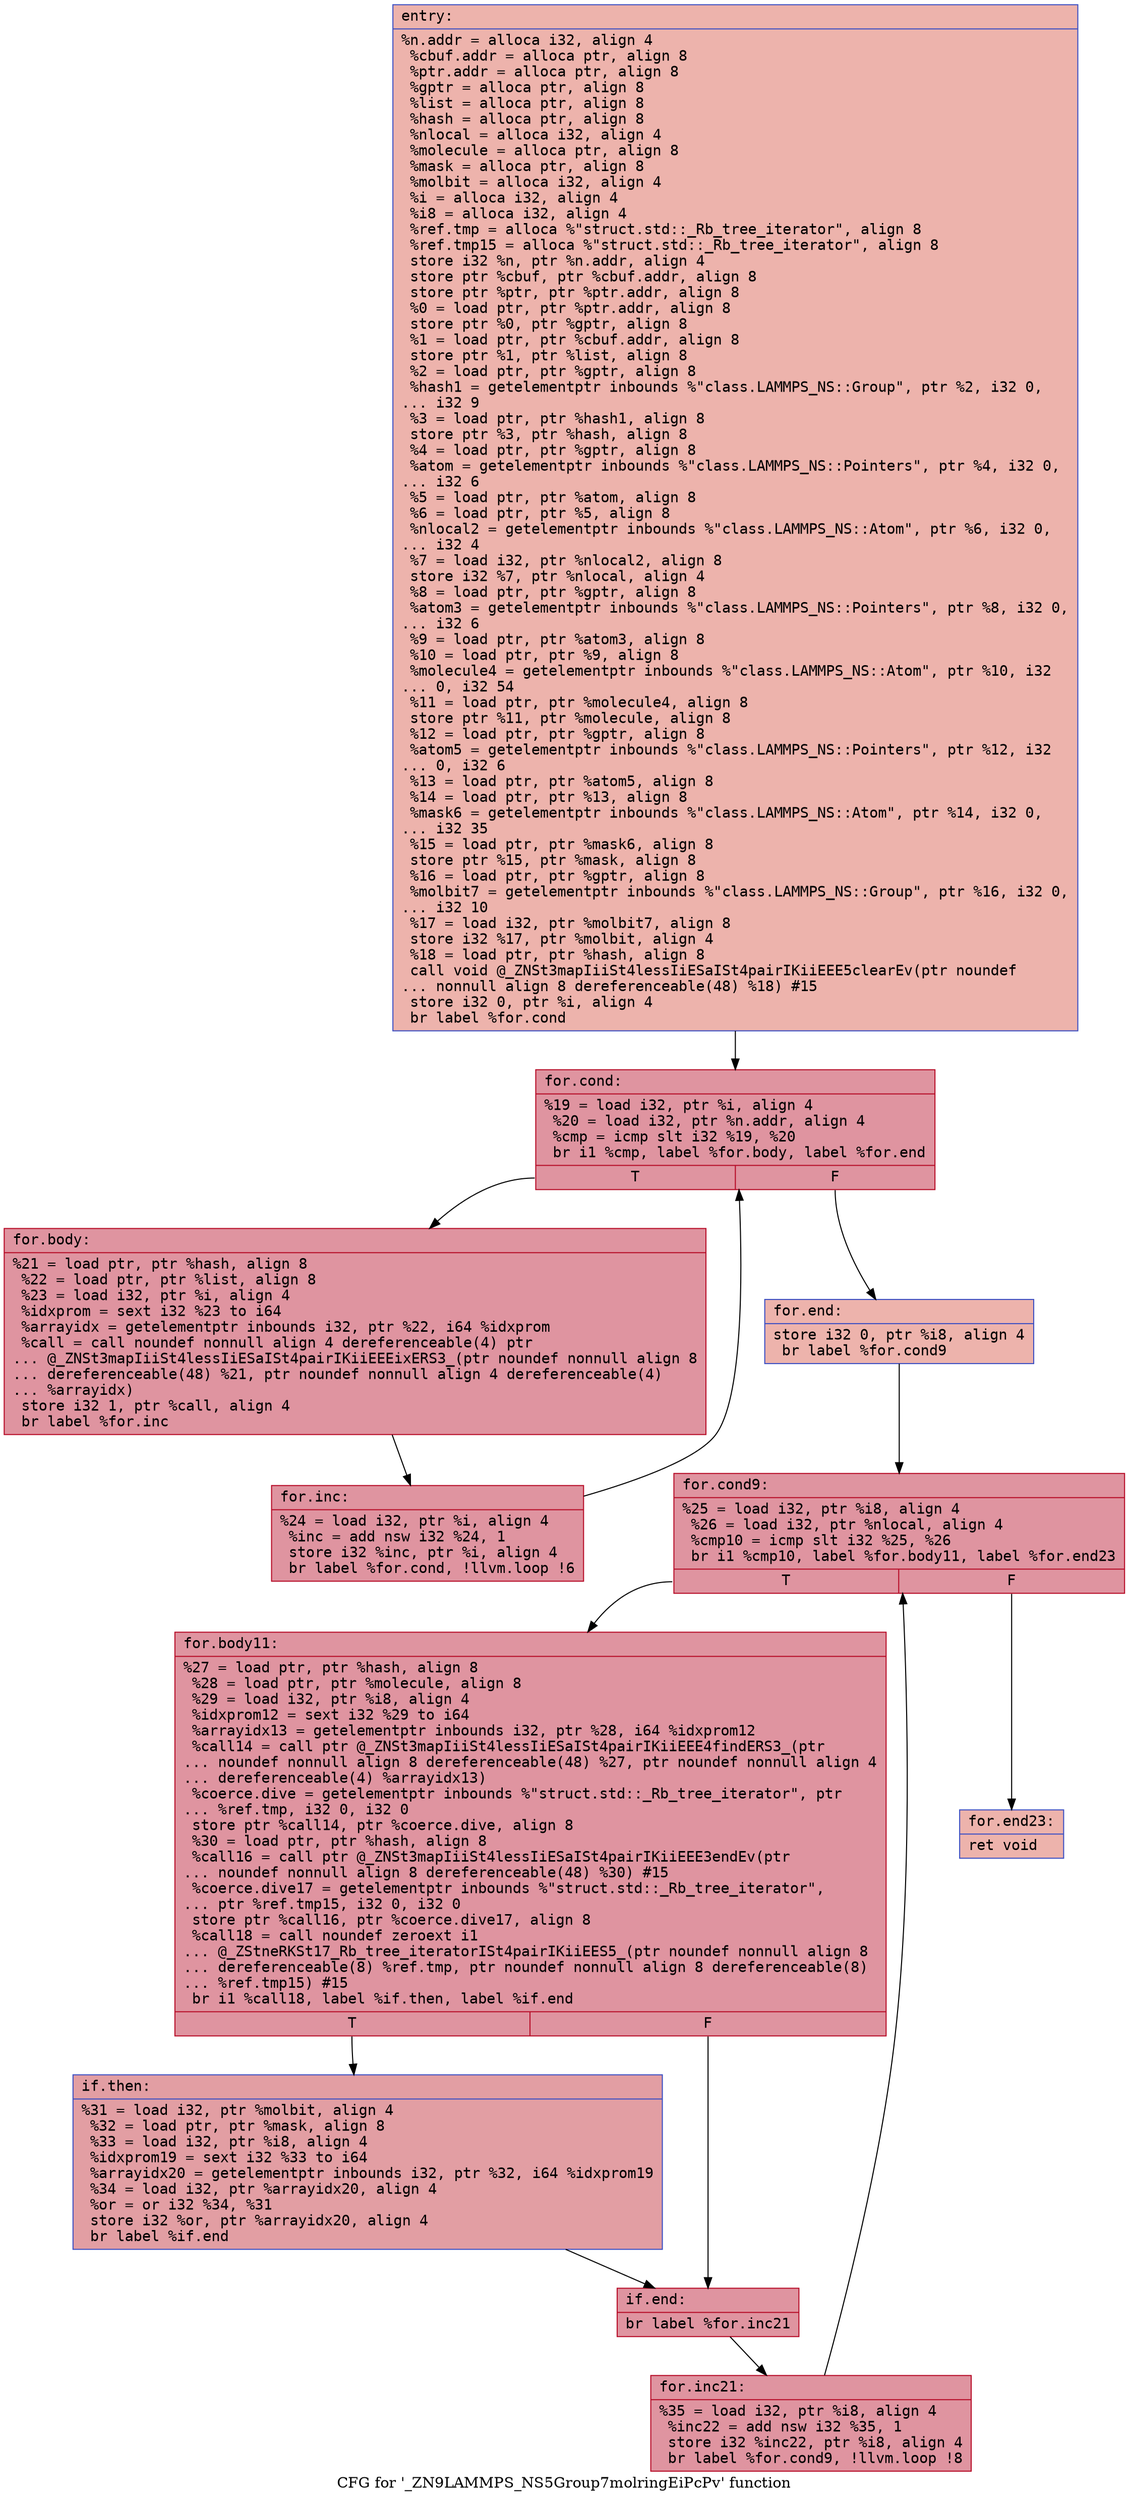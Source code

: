 digraph "CFG for '_ZN9LAMMPS_NS5Group7molringEiPcPv' function" {
	label="CFG for '_ZN9LAMMPS_NS5Group7molringEiPcPv' function";

	Node0x55ba303b3b20 [shape=record,color="#3d50c3ff", style=filled, fillcolor="#d6524470" fontname="Courier",label="{entry:\l|  %n.addr = alloca i32, align 4\l  %cbuf.addr = alloca ptr, align 8\l  %ptr.addr = alloca ptr, align 8\l  %gptr = alloca ptr, align 8\l  %list = alloca ptr, align 8\l  %hash = alloca ptr, align 8\l  %nlocal = alloca i32, align 4\l  %molecule = alloca ptr, align 8\l  %mask = alloca ptr, align 8\l  %molbit = alloca i32, align 4\l  %i = alloca i32, align 4\l  %i8 = alloca i32, align 4\l  %ref.tmp = alloca %\"struct.std::_Rb_tree_iterator\", align 8\l  %ref.tmp15 = alloca %\"struct.std::_Rb_tree_iterator\", align 8\l  store i32 %n, ptr %n.addr, align 4\l  store ptr %cbuf, ptr %cbuf.addr, align 8\l  store ptr %ptr, ptr %ptr.addr, align 8\l  %0 = load ptr, ptr %ptr.addr, align 8\l  store ptr %0, ptr %gptr, align 8\l  %1 = load ptr, ptr %cbuf.addr, align 8\l  store ptr %1, ptr %list, align 8\l  %2 = load ptr, ptr %gptr, align 8\l  %hash1 = getelementptr inbounds %\"class.LAMMPS_NS::Group\", ptr %2, i32 0,\l... i32 9\l  %3 = load ptr, ptr %hash1, align 8\l  store ptr %3, ptr %hash, align 8\l  %4 = load ptr, ptr %gptr, align 8\l  %atom = getelementptr inbounds %\"class.LAMMPS_NS::Pointers\", ptr %4, i32 0,\l... i32 6\l  %5 = load ptr, ptr %atom, align 8\l  %6 = load ptr, ptr %5, align 8\l  %nlocal2 = getelementptr inbounds %\"class.LAMMPS_NS::Atom\", ptr %6, i32 0,\l... i32 4\l  %7 = load i32, ptr %nlocal2, align 8\l  store i32 %7, ptr %nlocal, align 4\l  %8 = load ptr, ptr %gptr, align 8\l  %atom3 = getelementptr inbounds %\"class.LAMMPS_NS::Pointers\", ptr %8, i32 0,\l... i32 6\l  %9 = load ptr, ptr %atom3, align 8\l  %10 = load ptr, ptr %9, align 8\l  %molecule4 = getelementptr inbounds %\"class.LAMMPS_NS::Atom\", ptr %10, i32\l... 0, i32 54\l  %11 = load ptr, ptr %molecule4, align 8\l  store ptr %11, ptr %molecule, align 8\l  %12 = load ptr, ptr %gptr, align 8\l  %atom5 = getelementptr inbounds %\"class.LAMMPS_NS::Pointers\", ptr %12, i32\l... 0, i32 6\l  %13 = load ptr, ptr %atom5, align 8\l  %14 = load ptr, ptr %13, align 8\l  %mask6 = getelementptr inbounds %\"class.LAMMPS_NS::Atom\", ptr %14, i32 0,\l... i32 35\l  %15 = load ptr, ptr %mask6, align 8\l  store ptr %15, ptr %mask, align 8\l  %16 = load ptr, ptr %gptr, align 8\l  %molbit7 = getelementptr inbounds %\"class.LAMMPS_NS::Group\", ptr %16, i32 0,\l... i32 10\l  %17 = load i32, ptr %molbit7, align 8\l  store i32 %17, ptr %molbit, align 4\l  %18 = load ptr, ptr %hash, align 8\l  call void @_ZNSt3mapIiiSt4lessIiESaISt4pairIKiiEEE5clearEv(ptr noundef\l... nonnull align 8 dereferenceable(48) %18) #15\l  store i32 0, ptr %i, align 4\l  br label %for.cond\l}"];
	Node0x55ba303b3b20 -> Node0x55ba303b5fd0[tooltip="entry -> for.cond\nProbability 100.00%" ];
	Node0x55ba303b5fd0 [shape=record,color="#b70d28ff", style=filled, fillcolor="#b70d2870" fontname="Courier",label="{for.cond:\l|  %19 = load i32, ptr %i, align 4\l  %20 = load i32, ptr %n.addr, align 4\l  %cmp = icmp slt i32 %19, %20\l  br i1 %cmp, label %for.body, label %for.end\l|{<s0>T|<s1>F}}"];
	Node0x55ba303b5fd0:s0 -> Node0x55ba303b61c0[tooltip="for.cond -> for.body\nProbability 96.88%" ];
	Node0x55ba303b5fd0:s1 -> Node0x55ba303b6240[tooltip="for.cond -> for.end\nProbability 3.12%" ];
	Node0x55ba303b61c0 [shape=record,color="#b70d28ff", style=filled, fillcolor="#b70d2870" fontname="Courier",label="{for.body:\l|  %21 = load ptr, ptr %hash, align 8\l  %22 = load ptr, ptr %list, align 8\l  %23 = load i32, ptr %i, align 4\l  %idxprom = sext i32 %23 to i64\l  %arrayidx = getelementptr inbounds i32, ptr %22, i64 %idxprom\l  %call = call noundef nonnull align 4 dereferenceable(4) ptr\l... @_ZNSt3mapIiiSt4lessIiESaISt4pairIKiiEEEixERS3_(ptr noundef nonnull align 8\l... dereferenceable(48) %21, ptr noundef nonnull align 4 dereferenceable(4)\l... %arrayidx)\l  store i32 1, ptr %call, align 4\l  br label %for.inc\l}"];
	Node0x55ba303b61c0 -> Node0x55ba303b6830[tooltip="for.body -> for.inc\nProbability 100.00%" ];
	Node0x55ba303b6830 [shape=record,color="#b70d28ff", style=filled, fillcolor="#b70d2870" fontname="Courier",label="{for.inc:\l|  %24 = load i32, ptr %i, align 4\l  %inc = add nsw i32 %24, 1\l  store i32 %inc, ptr %i, align 4\l  br label %for.cond, !llvm.loop !6\l}"];
	Node0x55ba303b6830 -> Node0x55ba303b5fd0[tooltip="for.inc -> for.cond\nProbability 100.00%" ];
	Node0x55ba303b6240 [shape=record,color="#3d50c3ff", style=filled, fillcolor="#d6524470" fontname="Courier",label="{for.end:\l|  store i32 0, ptr %i8, align 4\l  br label %for.cond9\l}"];
	Node0x55ba303b6240 -> Node0x55ba303b6c60[tooltip="for.end -> for.cond9\nProbability 100.00%" ];
	Node0x55ba303b6c60 [shape=record,color="#b70d28ff", style=filled, fillcolor="#b70d2870" fontname="Courier",label="{for.cond9:\l|  %25 = load i32, ptr %i8, align 4\l  %26 = load i32, ptr %nlocal, align 4\l  %cmp10 = icmp slt i32 %25, %26\l  br i1 %cmp10, label %for.body11, label %for.end23\l|{<s0>T|<s1>F}}"];
	Node0x55ba303b6c60:s0 -> Node0x55ba303b6f00[tooltip="for.cond9 -> for.body11\nProbability 96.88%" ];
	Node0x55ba303b6c60:s1 -> Node0x55ba303b6f80[tooltip="for.cond9 -> for.end23\nProbability 3.12%" ];
	Node0x55ba303b6f00 [shape=record,color="#b70d28ff", style=filled, fillcolor="#b70d2870" fontname="Courier",label="{for.body11:\l|  %27 = load ptr, ptr %hash, align 8\l  %28 = load ptr, ptr %molecule, align 8\l  %29 = load i32, ptr %i8, align 4\l  %idxprom12 = sext i32 %29 to i64\l  %arrayidx13 = getelementptr inbounds i32, ptr %28, i64 %idxprom12\l  %call14 = call ptr @_ZNSt3mapIiiSt4lessIiESaISt4pairIKiiEEE4findERS3_(ptr\l... noundef nonnull align 8 dereferenceable(48) %27, ptr noundef nonnull align 4\l... dereferenceable(4) %arrayidx13)\l  %coerce.dive = getelementptr inbounds %\"struct.std::_Rb_tree_iterator\", ptr\l... %ref.tmp, i32 0, i32 0\l  store ptr %call14, ptr %coerce.dive, align 8\l  %30 = load ptr, ptr %hash, align 8\l  %call16 = call ptr @_ZNSt3mapIiiSt4lessIiESaISt4pairIKiiEEE3endEv(ptr\l... noundef nonnull align 8 dereferenceable(48) %30) #15\l  %coerce.dive17 = getelementptr inbounds %\"struct.std::_Rb_tree_iterator\",\l... ptr %ref.tmp15, i32 0, i32 0\l  store ptr %call16, ptr %coerce.dive17, align 8\l  %call18 = call noundef zeroext i1\l... @_ZStneRKSt17_Rb_tree_iteratorISt4pairIKiiEES5_(ptr noundef nonnull align 8\l... dereferenceable(8) %ref.tmp, ptr noundef nonnull align 8 dereferenceable(8)\l... %ref.tmp15) #15\l  br i1 %call18, label %if.then, label %if.end\l|{<s0>T|<s1>F}}"];
	Node0x55ba303b6f00:s0 -> Node0x55ba303b7b10[tooltip="for.body11 -> if.then\nProbability 50.00%" ];
	Node0x55ba303b6f00:s1 -> Node0x55ba303b7b60[tooltip="for.body11 -> if.end\nProbability 50.00%" ];
	Node0x55ba303b7b10 [shape=record,color="#3d50c3ff", style=filled, fillcolor="#be242e70" fontname="Courier",label="{if.then:\l|  %31 = load i32, ptr %molbit, align 4\l  %32 = load ptr, ptr %mask, align 8\l  %33 = load i32, ptr %i8, align 4\l  %idxprom19 = sext i32 %33 to i64\l  %arrayidx20 = getelementptr inbounds i32, ptr %32, i64 %idxprom19\l  %34 = load i32, ptr %arrayidx20, align 4\l  %or = or i32 %34, %31\l  store i32 %or, ptr %arrayidx20, align 4\l  br label %if.end\l}"];
	Node0x55ba303b7b10 -> Node0x55ba303b7b60[tooltip="if.then -> if.end\nProbability 100.00%" ];
	Node0x55ba303b7b60 [shape=record,color="#b70d28ff", style=filled, fillcolor="#b70d2870" fontname="Courier",label="{if.end:\l|  br label %for.inc21\l}"];
	Node0x55ba303b7b60 -> Node0x55ba303b8520[tooltip="if.end -> for.inc21\nProbability 100.00%" ];
	Node0x55ba303b8520 [shape=record,color="#b70d28ff", style=filled, fillcolor="#b70d2870" fontname="Courier",label="{for.inc21:\l|  %35 = load i32, ptr %i8, align 4\l  %inc22 = add nsw i32 %35, 1\l  store i32 %inc22, ptr %i8, align 4\l  br label %for.cond9, !llvm.loop !8\l}"];
	Node0x55ba303b8520 -> Node0x55ba303b6c60[tooltip="for.inc21 -> for.cond9\nProbability 100.00%" ];
	Node0x55ba303b6f80 [shape=record,color="#3d50c3ff", style=filled, fillcolor="#d6524470" fontname="Courier",label="{for.end23:\l|  ret void\l}"];
}

